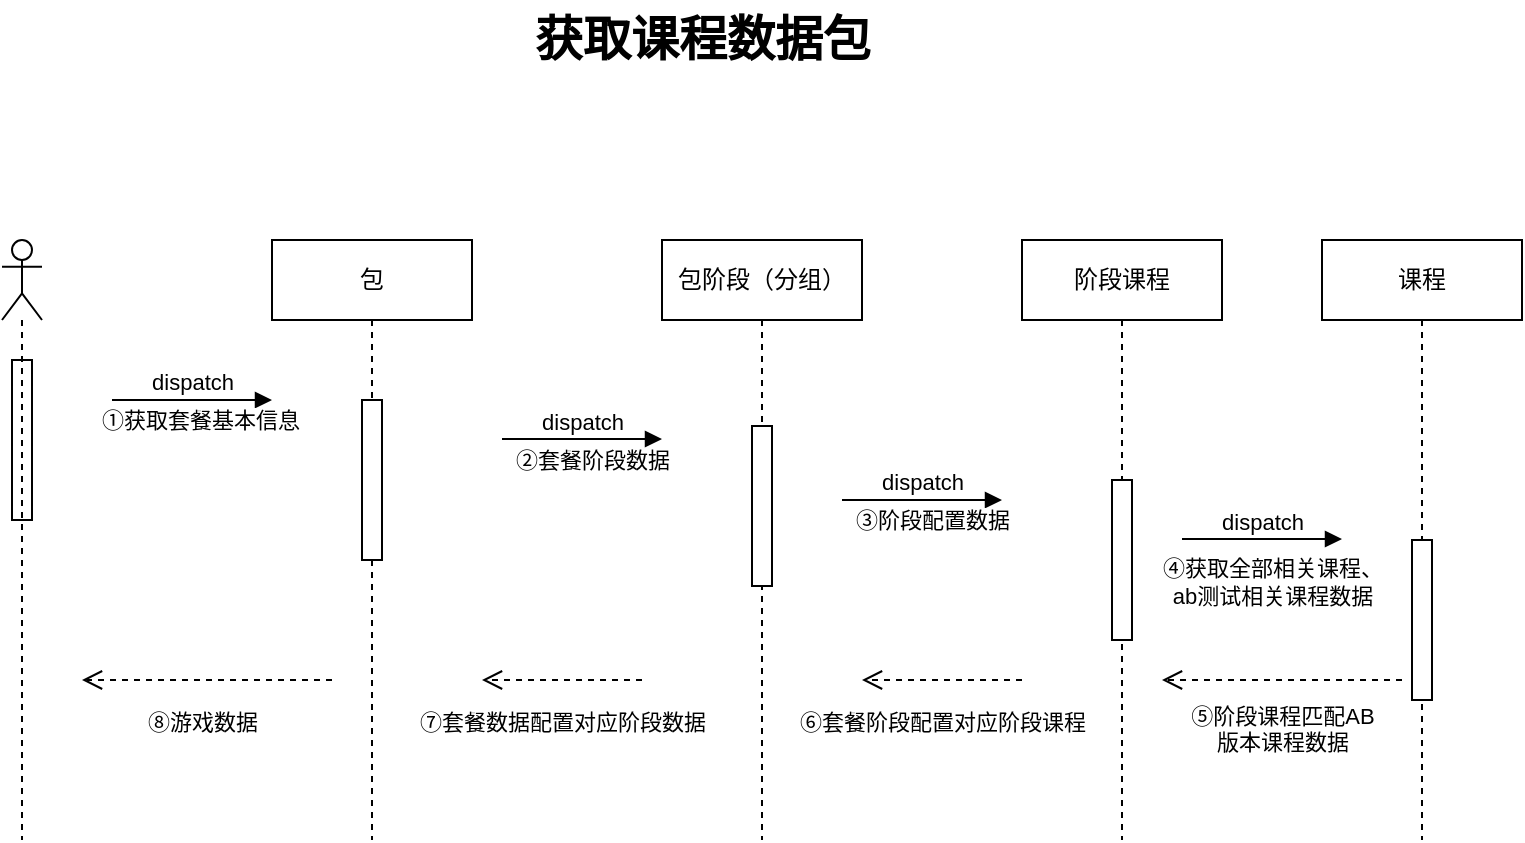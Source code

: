 <mxfile version="14.7.4" type="github" pages="3">
  <diagram name="获取课程数据" id="e7e014a7-5840-1c2e-5031-d8a46d1fe8dd">
    <mxGraphModel dx="1422" dy="877" grid="1" gridSize="10" guides="1" tooltips="1" connect="1" arrows="1" fold="1" page="1" pageScale="1" pageWidth="1169" pageHeight="826" background="none" math="0" shadow="0">
      <root>
        <mxCell id="0" />
        <mxCell id="1" parent="0" />
        <mxCell id="tSe3vLuBK4Qm0mrSPQwl-50" value="获取课程数据包" style="text;strokeColor=none;fillColor=none;html=1;fontSize=24;fontStyle=1;verticalAlign=middle;align=center;" parent="1" vertex="1">
          <mxGeometry x="420" y="120" width="100" height="40" as="geometry" />
        </mxCell>
        <mxCell id="tSe3vLuBK4Qm0mrSPQwl-56" value="" style="html=1;points=[];perimeter=orthogonalPerimeter;" parent="1" vertex="1">
          <mxGeometry x="125" y="300" width="10" height="80" as="geometry" />
        </mxCell>
        <mxCell id="tSe3vLuBK4Qm0mrSPQwl-57" value="" style="shape=umlLifeline;participant=umlActor;perimeter=lifelinePerimeter;whiteSpace=wrap;html=1;container=1;collapsible=0;recursiveResize=0;verticalAlign=top;spacingTop=36;outlineConnect=0;" parent="1" vertex="1">
          <mxGeometry x="120" y="240" width="20" height="300" as="geometry" />
        </mxCell>
        <mxCell id="tSe3vLuBK4Qm0mrSPQwl-61" value="包" style="shape=umlLifeline;perimeter=lifelinePerimeter;whiteSpace=wrap;html=1;container=1;collapsible=0;recursiveResize=0;outlineConnect=0;" parent="1" vertex="1">
          <mxGeometry x="255" y="240" width="100" height="300" as="geometry" />
        </mxCell>
        <mxCell id="tSe3vLuBK4Qm0mrSPQwl-65" value="" style="html=1;points=[];perimeter=orthogonalPerimeter;" parent="tSe3vLuBK4Qm0mrSPQwl-61" vertex="1">
          <mxGeometry x="45" y="80" width="10" height="80" as="geometry" />
        </mxCell>
        <mxCell id="tSe3vLuBK4Qm0mrSPQwl-73" value="⑧游戏数据" style="html=1;verticalAlign=bottom;endArrow=open;dashed=1;endSize=8;shadow=0;" parent="1" edge="1">
          <mxGeometry x="0.04" y="30" relative="1" as="geometry">
            <mxPoint x="285" y="460" as="sourcePoint" />
            <mxPoint x="160" y="460" as="targetPoint" />
            <mxPoint as="offset" />
          </mxGeometry>
        </mxCell>
        <mxCell id="tSe3vLuBK4Qm0mrSPQwl-74" value="&lt;span&gt;包阶段（分组）&lt;/span&gt;" style="shape=umlLifeline;perimeter=lifelinePerimeter;whiteSpace=wrap;html=1;container=1;collapsible=0;recursiveResize=0;outlineConnect=0;" parent="1" vertex="1">
          <mxGeometry x="450" y="240" width="100" height="300" as="geometry" />
        </mxCell>
        <mxCell id="tSe3vLuBK4Qm0mrSPQwl-77" value="" style="html=1;points=[];perimeter=orthogonalPerimeter;" parent="tSe3vLuBK4Qm0mrSPQwl-74" vertex="1">
          <mxGeometry x="45" y="93" width="10" height="80" as="geometry" />
        </mxCell>
        <mxCell id="tSe3vLuBK4Qm0mrSPQwl-75" value="&lt;span&gt;阶段课程&lt;/span&gt;" style="shape=umlLifeline;perimeter=lifelinePerimeter;whiteSpace=wrap;html=1;container=1;collapsible=0;recursiveResize=0;outlineConnect=0;" parent="1" vertex="1">
          <mxGeometry x="630" y="240" width="100" height="300" as="geometry" />
        </mxCell>
        <mxCell id="tSe3vLuBK4Qm0mrSPQwl-76" value="&lt;span&gt;课程&lt;br&gt;&lt;/span&gt;" style="shape=umlLifeline;perimeter=lifelinePerimeter;whiteSpace=wrap;html=1;container=1;collapsible=0;recursiveResize=0;outlineConnect=0;" parent="1" vertex="1">
          <mxGeometry x="780" y="240" width="100" height="300" as="geometry" />
        </mxCell>
        <mxCell id="tSe3vLuBK4Qm0mrSPQwl-71" value="dispatch" style="html=1;verticalAlign=bottom;endArrow=block;shadow=0;" parent="1" edge="1">
          <mxGeometry width="80" relative="1" as="geometry">
            <mxPoint x="175" y="320" as="sourcePoint" />
            <mxPoint x="255" y="320" as="targetPoint" />
          </mxGeometry>
        </mxCell>
        <mxCell id="tSe3vLuBK4Qm0mrSPQwl-72" value="①获取套餐基本信息" style="edgeLabel;html=1;align=center;verticalAlign=middle;resizable=0;points=[];" parent="tSe3vLuBK4Qm0mrSPQwl-71" vertex="1" connectable="0">
          <mxGeometry x="-0.575" y="-1" relative="1" as="geometry">
            <mxPoint x="27" y="9" as="offset" />
          </mxGeometry>
        </mxCell>
        <mxCell id="tSe3vLuBK4Qm0mrSPQwl-78" value="dispatch" style="html=1;verticalAlign=bottom;endArrow=block;shadow=0;" parent="1" edge="1">
          <mxGeometry width="80" relative="1" as="geometry">
            <mxPoint x="370" y="339.5" as="sourcePoint" />
            <mxPoint x="450" y="339.5" as="targetPoint" />
          </mxGeometry>
        </mxCell>
        <mxCell id="tSe3vLuBK4Qm0mrSPQwl-79" value="②套餐阶段数据" style="edgeLabel;html=1;align=center;verticalAlign=middle;resizable=0;points=[];" parent="tSe3vLuBK4Qm0mrSPQwl-78" vertex="1" connectable="0">
          <mxGeometry x="-0.575" y="-1" relative="1" as="geometry">
            <mxPoint x="28" y="9" as="offset" />
          </mxGeometry>
        </mxCell>
        <mxCell id="tSe3vLuBK4Qm0mrSPQwl-81" value="dispatch" style="html=1;verticalAlign=bottom;endArrow=block;shadow=0;" parent="1" edge="1">
          <mxGeometry width="80" relative="1" as="geometry">
            <mxPoint x="540" y="370" as="sourcePoint" />
            <mxPoint x="620" y="370" as="targetPoint" />
          </mxGeometry>
        </mxCell>
        <mxCell id="tSe3vLuBK4Qm0mrSPQwl-82" value="③阶段配置数据" style="edgeLabel;html=1;align=center;verticalAlign=middle;resizable=0;points=[];" parent="tSe3vLuBK4Qm0mrSPQwl-81" vertex="1" connectable="0">
          <mxGeometry x="-0.575" y="-1" relative="1" as="geometry">
            <mxPoint x="28" y="9" as="offset" />
          </mxGeometry>
        </mxCell>
        <mxCell id="tSe3vLuBK4Qm0mrSPQwl-83" value="" style="html=1;points=[];perimeter=orthogonalPerimeter;" parent="1" vertex="1">
          <mxGeometry x="675" y="360" width="10" height="80" as="geometry" />
        </mxCell>
        <mxCell id="tSe3vLuBK4Qm0mrSPQwl-86" value="dispatch" style="html=1;verticalAlign=bottom;endArrow=block;shadow=0;" parent="1" edge="1">
          <mxGeometry width="80" relative="1" as="geometry">
            <mxPoint x="710" y="389.5" as="sourcePoint" />
            <mxPoint x="790" y="389.5" as="targetPoint" />
          </mxGeometry>
        </mxCell>
        <mxCell id="tSe3vLuBK4Qm0mrSPQwl-87" value="④获取全部相关课程、&lt;br&gt;ab测试相关课程数据" style="edgeLabel;html=1;align=center;verticalAlign=middle;resizable=0;points=[];" parent="tSe3vLuBK4Qm0mrSPQwl-86" vertex="1" connectable="0">
          <mxGeometry x="-0.575" y="-1" relative="1" as="geometry">
            <mxPoint x="28" y="20" as="offset" />
          </mxGeometry>
        </mxCell>
        <mxCell id="tSe3vLuBK4Qm0mrSPQwl-88" value="⑤阶段课程匹配AB&lt;br&gt;版本课程数据" style="html=1;verticalAlign=bottom;endArrow=open;dashed=1;endSize=8;shadow=0;" parent="1" edge="1">
          <mxGeometry y="40" relative="1" as="geometry">
            <mxPoint x="820" y="460" as="sourcePoint" />
            <mxPoint x="700" y="460" as="targetPoint" />
            <mxPoint as="offset" />
          </mxGeometry>
        </mxCell>
        <mxCell id="tSe3vLuBK4Qm0mrSPQwl-91" value="&lt;br&gt;" style="edgeLabel;html=1;align=center;verticalAlign=middle;resizable=0;points=[];rotation=90;" parent="tSe3vLuBK4Qm0mrSPQwl-88" vertex="1" connectable="0">
          <mxGeometry x="0.283" y="4" relative="1" as="geometry">
            <mxPoint as="offset" />
          </mxGeometry>
        </mxCell>
        <mxCell id="tSe3vLuBK4Qm0mrSPQwl-89" value="" style="html=1;points=[];perimeter=orthogonalPerimeter;" parent="1" vertex="1">
          <mxGeometry x="825" y="390" width="10" height="80" as="geometry" />
        </mxCell>
        <mxCell id="tSe3vLuBK4Qm0mrSPQwl-92" value="⑥套餐阶段配置对应阶段课程" style="html=1;verticalAlign=bottom;endArrow=open;dashed=1;endSize=8;shadow=0;" parent="1" edge="1">
          <mxGeometry y="30" relative="1" as="geometry">
            <mxPoint x="630" y="460" as="sourcePoint" />
            <mxPoint x="550" y="460" as="targetPoint" />
            <mxPoint as="offset" />
          </mxGeometry>
        </mxCell>
        <mxCell id="tSe3vLuBK4Qm0mrSPQwl-93" value="⑦套餐数据配置对应阶段数据" style="html=1;verticalAlign=bottom;endArrow=open;dashed=1;endSize=8;shadow=0;" parent="1" edge="1">
          <mxGeometry y="30" relative="1" as="geometry">
            <mxPoint x="440" y="460" as="sourcePoint" />
            <mxPoint x="360" y="460" as="targetPoint" />
            <mxPoint as="offset" />
          </mxGeometry>
        </mxCell>
      </root>
    </mxGraphModel>
  </diagram>
  <diagram id="5MSU_rCfnFkhpExdpAIt" name="订单流程">
    <mxGraphModel dx="1422" dy="877" grid="1" gridSize="10" guides="1" tooltips="1" connect="1" arrows="1" fold="1" page="1" pageScale="1" pageWidth="827" pageHeight="1169" math="0" shadow="0">
      <root>
        <mxCell id="tm9Z8kTpEKWnv4tTzVET-0" />
        <mxCell id="tm9Z8kTpEKWnv4tTzVET-1" parent="tm9Z8kTpEKWnv4tTzVET-0" />
        <mxCell id="F-IonjnJc89xRkEPhHjT-34" style="edgeStyle=orthogonalEdgeStyle;rounded=0;orthogonalLoop=1;jettySize=auto;html=1;" edge="1" parent="tm9Z8kTpEKWnv4tTzVET-1" source="F-IonjnJc89xRkEPhHjT-0">
          <mxGeometry relative="1" as="geometry">
            <mxPoint x="90" y="800" as="targetPoint" />
          </mxGeometry>
        </mxCell>
        <mxCell id="F-IonjnJc89xRkEPhHjT-0" value="" style="shape=umlLifeline;participant=umlActor;perimeter=lifelinePerimeter;whiteSpace=wrap;html=1;container=1;collapsible=0;recursiveResize=0;verticalAlign=top;spacingTop=36;outlineConnect=0;" vertex="1" parent="tm9Z8kTpEKWnv4tTzVET-1">
          <mxGeometry x="80" y="110" width="20" height="300" as="geometry" />
        </mxCell>
        <mxCell id="F-IonjnJc89xRkEPhHjT-4" value="" style="html=1;points=[];perimeter=orthogonalPerimeter;" vertex="1" parent="F-IonjnJc89xRkEPhHjT-0">
          <mxGeometry x="5" y="50" width="10" height="80" as="geometry" />
        </mxCell>
        <mxCell id="F-IonjnJc89xRkEPhHjT-35" style="edgeStyle=orthogonalEdgeStyle;rounded=0;orthogonalLoop=1;jettySize=auto;html=1;" edge="1" parent="tm9Z8kTpEKWnv4tTzVET-1" source="F-IonjnJc89xRkEPhHjT-1">
          <mxGeometry relative="1" as="geometry">
            <mxPoint x="230" y="800" as="targetPoint" />
          </mxGeometry>
        </mxCell>
        <mxCell id="F-IonjnJc89xRkEPhHjT-1" value="客户端" style="shape=umlLifeline;perimeter=lifelinePerimeter;whiteSpace=wrap;html=1;container=1;collapsible=0;recursiveResize=0;outlineConnect=0;" vertex="1" parent="tm9Z8kTpEKWnv4tTzVET-1">
          <mxGeometry x="160" y="100" width="140" height="300" as="geometry" />
        </mxCell>
        <mxCell id="F-IonjnJc89xRkEPhHjT-15" value="" style="html=1;points=[];perimeter=orthogonalPerimeter;" vertex="1" parent="F-IonjnJc89xRkEPhHjT-1">
          <mxGeometry x="65" y="80" width="10" height="80" as="geometry" />
        </mxCell>
        <mxCell id="F-IonjnJc89xRkEPhHjT-36" style="edgeStyle=orthogonalEdgeStyle;rounded=0;orthogonalLoop=1;jettySize=auto;html=1;" edge="1" parent="tm9Z8kTpEKWnv4tTzVET-1" source="F-IonjnJc89xRkEPhHjT-2">
          <mxGeometry relative="1" as="geometry">
            <mxPoint x="460" y="800" as="targetPoint" />
          </mxGeometry>
        </mxCell>
        <mxCell id="F-IonjnJc89xRkEPhHjT-2" value="服务端" style="shape=umlLifeline;perimeter=lifelinePerimeter;whiteSpace=wrap;html=1;container=1;collapsible=0;recursiveResize=0;outlineConnect=0;" vertex="1" parent="tm9Z8kTpEKWnv4tTzVET-1">
          <mxGeometry x="410" y="100" width="100" height="370" as="geometry" />
        </mxCell>
        <mxCell id="F-IonjnJc89xRkEPhHjT-20" value="" style="html=1;points=[];perimeter=orthogonalPerimeter;" vertex="1" parent="F-IonjnJc89xRkEPhHjT-2">
          <mxGeometry x="45" y="90" width="10" height="80" as="geometry" />
        </mxCell>
        <mxCell id="F-IonjnJc89xRkEPhHjT-53" value="" style="html=1;points=[];perimeter=orthogonalPerimeter;" vertex="1" parent="F-IonjnJc89xRkEPhHjT-2">
          <mxGeometry x="45" y="200" width="10" height="170" as="geometry" />
        </mxCell>
        <mxCell id="F-IonjnJc89xRkEPhHjT-37" style="edgeStyle=orthogonalEdgeStyle;rounded=0;orthogonalLoop=1;jettySize=auto;html=1;" edge="1" parent="tm9Z8kTpEKWnv4tTzVET-1" source="F-IonjnJc89xRkEPhHjT-3">
          <mxGeometry relative="1" as="geometry">
            <mxPoint x="630" y="800" as="targetPoint" />
          </mxGeometry>
        </mxCell>
        <mxCell id="F-IonjnJc89xRkEPhHjT-3" value="支付中心" style="shape=umlLifeline;perimeter=lifelinePerimeter;whiteSpace=wrap;html=1;container=1;collapsible=0;recursiveResize=0;outlineConnect=0;" vertex="1" parent="tm9Z8kTpEKWnv4tTzVET-1">
          <mxGeometry x="580" y="100" width="100" height="300" as="geometry" />
        </mxCell>
        <mxCell id="F-IonjnJc89xRkEPhHjT-5" value="" style="endArrow=block;dashed=1;endFill=0;endSize=12;html=1;" edge="1" parent="tm9Z8kTpEKWnv4tTzVET-1" source="F-IonjnJc89xRkEPhHjT-4" target="F-IonjnJc89xRkEPhHjT-1">
          <mxGeometry width="160" relative="1" as="geometry">
            <mxPoint x="15" y="90" as="sourcePoint" />
            <mxPoint x="335" y="310" as="targetPoint" />
          </mxGeometry>
        </mxCell>
        <mxCell id="F-IonjnJc89xRkEPhHjT-6" value="购买商品" style="text;html=1;align=center;verticalAlign=middle;resizable=0;points=[];autosize=1;strokeColor=none;" vertex="1" parent="tm9Z8kTpEKWnv4tTzVET-1">
          <mxGeometry x="130" y="170" width="60" height="20" as="geometry" />
        </mxCell>
        <mxCell id="F-IonjnJc89xRkEPhHjT-18" value="" style="endArrow=block;dashed=1;endFill=0;endSize=12;html=1;" edge="1" parent="tm9Z8kTpEKWnv4tTzVET-1" source="F-IonjnJc89xRkEPhHjT-15" target="F-IonjnJc89xRkEPhHjT-2">
          <mxGeometry width="160" relative="1" as="geometry">
            <mxPoint x="75" y="120" as="sourcePoint" />
            <mxPoint x="555" y="320" as="targetPoint" />
          </mxGeometry>
        </mxCell>
        <mxCell id="F-IonjnJc89xRkEPhHjT-19" value="创建订单请求" style="text;html=1;align=center;verticalAlign=middle;resizable=0;points=[];autosize=1;strokeColor=none;" vertex="1" parent="tm9Z8kTpEKWnv4tTzVET-1">
          <mxGeometry x="255" y="200" width="90" height="20" as="geometry" />
        </mxCell>
        <mxCell id="F-IonjnJc89xRkEPhHjT-24" value="创建支付订单" style="text;html=1;align=center;verticalAlign=middle;resizable=0;points=[];autosize=1;strokeColor=none;" vertex="1" parent="tm9Z8kTpEKWnv4tTzVET-1">
          <mxGeometry x="504" y="360" width="90" height="20" as="geometry" />
        </mxCell>
        <mxCell id="F-IonjnJc89xRkEPhHjT-25" value="支付数据" style="html=1;verticalAlign=bottom;endArrow=open;dashed=1;endSize=8;" edge="1" parent="tm9Z8kTpEKWnv4tTzVET-1">
          <mxGeometry x="0.067" y="-10" relative="1" as="geometry">
            <mxPoint x="598" y="430" as="sourcePoint" />
            <mxPoint x="478" y="430" as="targetPoint" />
            <Array as="points">
              <mxPoint x="578" y="430" />
            </Array>
            <mxPoint as="offset" />
          </mxGeometry>
        </mxCell>
        <mxCell id="F-IonjnJc89xRkEPhHjT-26" value="订单信息和支付参数" style="html=1;verticalAlign=bottom;endArrow=open;dashed=1;endSize=8;" edge="1" parent="tm9Z8kTpEKWnv4tTzVET-1">
          <mxGeometry y="-10" relative="1" as="geometry">
            <mxPoint x="440" y="450" as="sourcePoint" />
            <mxPoint x="250" y="450" as="targetPoint" />
            <mxPoint as="offset" />
          </mxGeometry>
        </mxCell>
        <mxCell id="F-IonjnJc89xRkEPhHjT-29" value="" style="endArrow=block;dashed=1;endFill=0;endSize=12;html=1;" edge="1" parent="tm9Z8kTpEKWnv4tTzVET-1" source="F-IonjnJc89xRkEPhHjT-68">
          <mxGeometry width="160" relative="1" as="geometry">
            <mxPoint x="91" y="490" as="sourcePoint" />
            <mxPoint x="630" y="490" as="targetPoint" />
          </mxGeometry>
        </mxCell>
        <mxCell id="F-IonjnJc89xRkEPhHjT-30" value="完成付款" style="text;html=1;align=center;verticalAlign=middle;resizable=0;points=[];autosize=1;strokeColor=none;" vertex="1" parent="tm9Z8kTpEKWnv4tTzVET-1">
          <mxGeometry x="270" y="470" width="60" height="20" as="geometry" />
        </mxCell>
        <mxCell id="F-IonjnJc89xRkEPhHjT-31" value="回调完成订单" style="html=1;verticalAlign=bottom;endArrow=open;dashed=1;endSize=8;" edge="1" parent="tm9Z8kTpEKWnv4tTzVET-1">
          <mxGeometry relative="1" as="geometry">
            <mxPoint x="625" y="720" as="sourcePoint" />
            <mxPoint x="470" y="720" as="targetPoint" />
          </mxGeometry>
        </mxCell>
        <mxCell id="F-IonjnJc89xRkEPhHjT-32" value="" style="endArrow=block;startArrow=block;endFill=1;startFill=1;html=1;" edge="1" parent="tm9Z8kTpEKWnv4tTzVET-1">
          <mxGeometry width="160" relative="1" as="geometry">
            <mxPoint x="230" y="755" as="sourcePoint" />
            <mxPoint x="450" y="755" as="targetPoint" />
          </mxGeometry>
        </mxCell>
        <mxCell id="F-IonjnJc89xRkEPhHjT-33" value="轮询是否支付成功" style="text;html=1;align=center;verticalAlign=middle;resizable=0;points=[];autosize=1;strokeColor=none;" vertex="1" parent="tm9Z8kTpEKWnv4tTzVET-1">
          <mxGeometry x="270" y="730" width="110" height="20" as="geometry" />
        </mxCell>
        <mxCell id="F-IonjnJc89xRkEPhHjT-38" value="成功解锁vip课程" style="text;html=1;align=center;verticalAlign=middle;resizable=0;points=[];autosize=1;strokeColor=none;" vertex="1" parent="tm9Z8kTpEKWnv4tTzVET-1">
          <mxGeometry x="275" y="755" width="100" height="20" as="geometry" />
        </mxCell>
        <mxCell id="F-IonjnJc89xRkEPhHjT-23" value="" style="endArrow=block;dashed=1;endFill=0;endSize=12;html=1;" edge="1" parent="tm9Z8kTpEKWnv4tTzVET-1">
          <mxGeometry width="160" relative="1" as="geometry">
            <mxPoint x="465" y="380" as="sourcePoint" />
            <mxPoint x="625" y="380" as="targetPoint" />
          </mxGeometry>
        </mxCell>
        <mxCell id="F-IonjnJc89xRkEPhHjT-45" style="edgeStyle=orthogonalEdgeStyle;rounded=0;orthogonalLoop=1;jettySize=auto;html=1;exitX=0.5;exitY=1;exitDx=0;exitDy=0;" edge="1" parent="tm9Z8kTpEKWnv4tTzVET-1" source="F-IonjnJc89xRkEPhHjT-41" target="F-IonjnJc89xRkEPhHjT-53">
          <mxGeometry relative="1" as="geometry">
            <mxPoint x="516" y="380" as="targetPoint" />
            <Array as="points">
              <mxPoint x="516" y="330" />
            </Array>
          </mxGeometry>
        </mxCell>
        <mxCell id="F-IonjnJc89xRkEPhHjT-48" value="否" style="edgeLabel;html=1;align=center;verticalAlign=middle;resizable=0;points=[];" vertex="1" connectable="0" parent="F-IonjnJc89xRkEPhHjT-45">
          <mxGeometry x="-0.241" y="1" relative="1" as="geometry">
            <mxPoint y="-20" as="offset" />
          </mxGeometry>
        </mxCell>
        <mxCell id="F-IonjnJc89xRkEPhHjT-83" style="edgeStyle=orthogonalEdgeStyle;rounded=0;orthogonalLoop=1;jettySize=auto;html=1;exitX=1;exitY=0.5;exitDx=0;exitDy=0;" edge="1" parent="tm9Z8kTpEKWnv4tTzVET-1" source="F-IonjnJc89xRkEPhHjT-41" target="F-IonjnJc89xRkEPhHjT-80">
          <mxGeometry relative="1" as="geometry" />
        </mxCell>
        <mxCell id="F-IonjnJc89xRkEPhHjT-41" value="苹果扫码支付" style="rhombus;whiteSpace=wrap;html=1;fillColor=#ffffc0;strokeColor=#ff0000;" vertex="1" parent="tm9Z8kTpEKWnv4tTzVET-1">
          <mxGeometry x="478" y="260" width="76" height="40" as="geometry" />
        </mxCell>
        <mxCell id="F-IonjnJc89xRkEPhHjT-21" value="" style="html=1;points=[];perimeter=orthogonalPerimeter;" vertex="1" parent="tm9Z8kTpEKWnv4tTzVET-1">
          <mxGeometry x="625" y="360" width="10" height="50" as="geometry" />
        </mxCell>
        <mxCell id="F-IonjnJc89xRkEPhHjT-70" value="" style="edgeStyle=orthogonalEdgeStyle;rounded=0;orthogonalLoop=1;jettySize=auto;html=1;" edge="1" parent="tm9Z8kTpEKWnv4tTzVET-1" source="F-IonjnJc89xRkEPhHjT-8" target="F-IonjnJc89xRkEPhHjT-38">
          <mxGeometry relative="1" as="geometry">
            <Array as="points">
              <mxPoint x="295" y="600" />
              <mxPoint x="295" y="600" />
            </Array>
          </mxGeometry>
        </mxCell>
        <mxCell id="F-IonjnJc89xRkEPhHjT-100" value="否" style="edgeLabel;html=1;align=center;verticalAlign=middle;resizable=0;points=[];" vertex="1" connectable="0" parent="F-IonjnJc89xRkEPhHjT-70">
          <mxGeometry x="0.387" y="-2" relative="1" as="geometry">
            <mxPoint as="offset" />
          </mxGeometry>
        </mxCell>
        <mxCell id="F-IonjnJc89xRkEPhHjT-108" style="edgeStyle=orthogonalEdgeStyle;rounded=0;orthogonalLoop=1;jettySize=auto;html=1;entryX=0;entryY=0.25;entryDx=0;entryDy=0;" edge="1" parent="tm9Z8kTpEKWnv4tTzVET-1" source="F-IonjnJc89xRkEPhHjT-8" target="F-IonjnJc89xRkEPhHjT-78">
          <mxGeometry relative="1" as="geometry">
            <mxPoint x="510" y="529" as="targetPoint" />
            <Array as="points">
              <mxPoint x="506" y="540" />
            </Array>
          </mxGeometry>
        </mxCell>
        <mxCell id="F-IonjnJc89xRkEPhHjT-109" value="是" style="edgeLabel;html=1;align=center;verticalAlign=middle;resizable=0;points=[];" vertex="1" connectable="0" parent="F-IonjnJc89xRkEPhHjT-108">
          <mxGeometry x="-0.251" y="-1" relative="1" as="geometry">
            <mxPoint as="offset" />
          </mxGeometry>
        </mxCell>
        <mxCell id="F-IonjnJc89xRkEPhHjT-8" value="苹果设备" style="rhombus;whiteSpace=wrap;html=1;fillColor=#ffffc0;strokeColor=#ff0000;" vertex="1" parent="tm9Z8kTpEKWnv4tTzVET-1">
          <mxGeometry x="260" y="520" width="70" height="40" as="geometry" />
        </mxCell>
        <mxCell id="F-IonjnJc89xRkEPhHjT-66" value="" style="edgeStyle=orthogonalEdgeStyle;rounded=0;orthogonalLoop=1;jettySize=auto;html=1;" edge="1" parent="tm9Z8kTpEKWnv4tTzVET-1" source="F-IonjnJc89xRkEPhHjT-20">
          <mxGeometry relative="1" as="geometry">
            <mxPoint x="514" y="260" as="targetPoint" />
            <Array as="points">
              <mxPoint x="514" y="230" />
            </Array>
          </mxGeometry>
        </mxCell>
        <mxCell id="F-IonjnJc89xRkEPhHjT-96" style="edgeStyle=orthogonalEdgeStyle;rounded=0;orthogonalLoop=1;jettySize=auto;html=1;entryX=0;entryY=0.5;entryDx=0;entryDy=0;" edge="1" parent="tm9Z8kTpEKWnv4tTzVET-1" source="F-IonjnJc89xRkEPhHjT-68" target="F-IonjnJc89xRkEPhHjT-8">
          <mxGeometry relative="1" as="geometry">
            <Array as="points">
              <mxPoint x="250" y="540" />
              <mxPoint x="250" y="540" />
            </Array>
          </mxGeometry>
        </mxCell>
        <mxCell id="F-IonjnJc89xRkEPhHjT-68" value="" style="html=1;points=[];perimeter=orthogonalPerimeter;" vertex="1" parent="tm9Z8kTpEKWnv4tTzVET-1">
          <mxGeometry x="225" y="470" width="10" height="140" as="geometry" />
        </mxCell>
        <mxCell id="F-IonjnJc89xRkEPhHjT-111" style="edgeStyle=orthogonalEdgeStyle;rounded=0;orthogonalLoop=1;jettySize=auto;html=1;exitX=0;exitY=0.75;exitDx=0;exitDy=0;entryX=0.886;entryY=0.713;entryDx=0;entryDy=0;entryPerimeter=0;" edge="1" parent="tm9Z8kTpEKWnv4tTzVET-1" source="F-IonjnJc89xRkEPhHjT-78" target="F-IonjnJc89xRkEPhHjT-68">
          <mxGeometry relative="1" as="geometry">
            <mxPoint x="240" y="569.857" as="targetPoint" />
          </mxGeometry>
        </mxCell>
        <mxCell id="F-IonjnJc89xRkEPhHjT-78" value="根据tid或者自定义游客id，预先创建会员vip" style="whiteSpace=wrap;html=1;strokeColor=#ff0000;fillColor=#ffffc0;" vertex="1" parent="tm9Z8kTpEKWnv4tTzVET-1">
          <mxGeometry x="510" y="525" width="85" height="60" as="geometry" />
        </mxCell>
        <mxCell id="F-IonjnJc89xRkEPhHjT-87" style="edgeStyle=orthogonalEdgeStyle;rounded=0;orthogonalLoop=1;jettySize=auto;html=1;entryX=1.143;entryY=0.256;entryDx=0;entryDy=0;entryPerimeter=0;" edge="1" parent="tm9Z8kTpEKWnv4tTzVET-1" source="F-IonjnJc89xRkEPhHjT-80" target="F-IonjnJc89xRkEPhHjT-53">
          <mxGeometry relative="1" as="geometry">
            <Array as="points">
              <mxPoint x="598" y="344" />
              <mxPoint x="522" y="344" />
            </Array>
          </mxGeometry>
        </mxCell>
        <mxCell id="F-IonjnJc89xRkEPhHjT-80" value="创建游客数据" style="whiteSpace=wrap;html=1;strokeColor=#ff0000;fillColor=#ffffc0;" vertex="1" parent="tm9Z8kTpEKWnv4tTzVET-1">
          <mxGeometry x="580" y="250" width="35" height="60" as="geometry" />
        </mxCell>
        <mxCell id="F-IonjnJc89xRkEPhHjT-95" value="" style="html=1;points=[];perimeter=orthogonalPerimeter;" vertex="1" parent="tm9Z8kTpEKWnv4tTzVET-1">
          <mxGeometry x="625" y="470" width="10" height="150" as="geometry" />
        </mxCell>
        <mxCell id="F-IonjnJc89xRkEPhHjT-103" value="" style="html=1;points=[];perimeter=orthogonalPerimeter;" vertex="1" parent="tm9Z8kTpEKWnv4tTzVET-1">
          <mxGeometry x="455" y="520" width="10" height="80" as="geometry" />
        </mxCell>
        <mxCell id="F-IonjnJc89xRkEPhHjT-112" value="vip会有数据，预先解锁课程" style="text;html=1;align=center;verticalAlign=middle;resizable=0;points=[];autosize=1;strokeColor=none;" vertex="1" parent="tm9Z8kTpEKWnv4tTzVET-1">
          <mxGeometry x="270" y="570" width="160" height="20" as="geometry" />
        </mxCell>
      </root>
    </mxGraphModel>
  </diagram>
  <diagram id="SpeoMC3sECLNDzbw9C0H" name="会员注册登录">
    <mxGraphModel dx="1422" dy="877" grid="1" gridSize="10" guides="1" tooltips="1" connect="1" arrows="1" fold="1" page="1" pageScale="1" pageWidth="827" pageHeight="1169" math="0" shadow="0">
      <root>
        <mxCell id="6D-nOkB0vZ5LVJd6AIsW-0" />
        <mxCell id="6D-nOkB0vZ5LVJd6AIsW-1" parent="6D-nOkB0vZ5LVJd6AIsW-0" />
      </root>
    </mxGraphModel>
  </diagram>
</mxfile>
